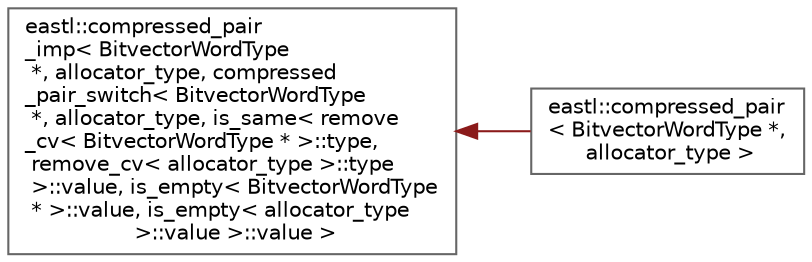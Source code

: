 digraph "类继承关系图"
{
 // LATEX_PDF_SIZE
  bgcolor="transparent";
  edge [fontname=Helvetica,fontsize=10,labelfontname=Helvetica,labelfontsize=10];
  node [fontname=Helvetica,fontsize=10,shape=box,height=0.2,width=0.4];
  rankdir="LR";
  Node0 [id="Node000000",label="eastl::compressed_pair\l_imp\< BitvectorWordType\l *, allocator_type, compressed\l_pair_switch\< BitvectorWordType\l *, allocator_type, is_same\< remove\l_cv\< BitvectorWordType * \>::type,\l remove_cv\< allocator_type \>::type\l \>::value, is_empty\< BitvectorWordType\l * \>::value, is_empty\< allocator_type\l \>::value \>::value \>",height=0.2,width=0.4,color="grey40", fillcolor="white", style="filled",URL="$classeastl_1_1compressed__pair__imp.html",tooltip=" "];
  Node0 -> Node1 [id="edge667_Node000000_Node000001",dir="back",color="firebrick4",style="solid",tooltip=" "];
  Node1 [id="Node000001",label="eastl::compressed_pair\l\< BitvectorWordType *,\l allocator_type \>",height=0.2,width=0.4,color="grey40", fillcolor="white", style="filled",URL="$classeastl_1_1compressed__pair.html",tooltip=" "];
}
